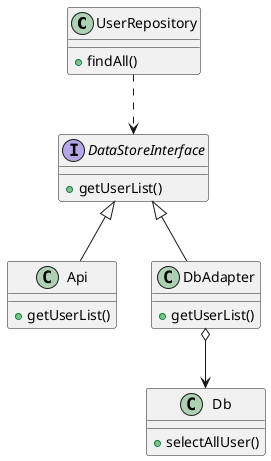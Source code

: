 @startuml 5.3.2

class UserRepository {
    +findAll()
}

interface DataStoreInterface {
    +getUserList()
}

class Api {
    +getUserList()
}

class DbAdapter {
    +getUserList()
}

class Db {
    +selectAllUser()
}

UserRepository ..> DataStoreInterface
DataStoreInterface <|-- Api
DataStoreInterface <|-- DbAdapter
DbAdapter o--> Db

@enduml
